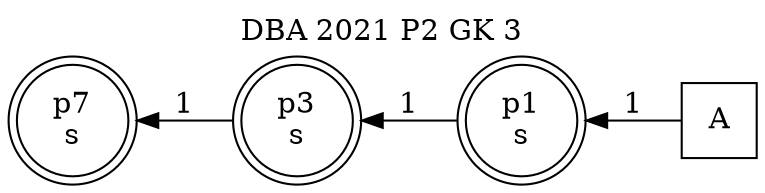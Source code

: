 digraph DBA_2021_P2_GK_3_GOOD {
labelloc="tl"
label= " DBA 2021 P2 GK 3 "
rankdir="RL";
graph [ size=" 10 , 10 !"]

"A" [shape="square" label="A"]
"p1_s" [shape="doublecircle" label="p1
s"]
"p3_s" [shape="doublecircle" label="p3
s"]
"p7_s" [shape="doublecircle" label="p7
s"]
"A" -> "p1_s" [ label=1]
"p1_s" -> "p3_s" [ label=1]
"p3_s" -> "p7_s" [ label=1]
}
